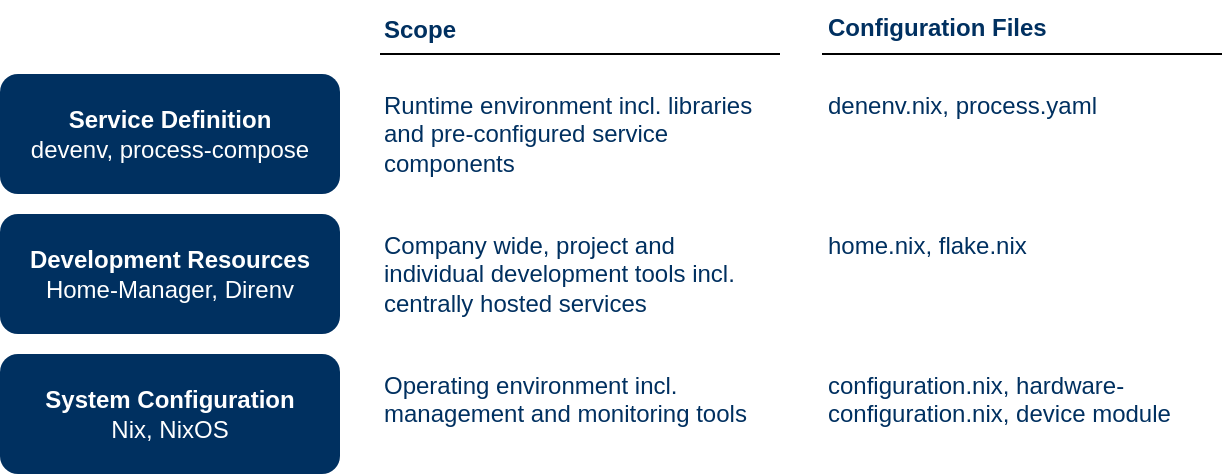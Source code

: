 <mxfile version="27.1.4" pages="2">
  <diagram name="technology" id="HCyVaX-hGJ82w2xpqGKD">
    <mxGraphModel dx="1426" dy="972" grid="1" gridSize="10" guides="1" tooltips="1" connect="1" arrows="1" fold="1" page="1" pageScale="1" pageWidth="827" pageHeight="1169" math="0" shadow="0">
      <root>
        <mxCell id="0" />
        <mxCell id="1" parent="0" />
        <mxCell id="trhJKr_4E9_vjIeC_0na-2" value="&lt;font style=&quot;color: light-dark(rgb(255, 255, 255), rgb(255, 255, 255));&quot;&gt;&lt;b&gt;System Configuration&lt;br&gt;&lt;/b&gt;Nix, NixOS&lt;/font&gt;" style="rounded=1;whiteSpace=wrap;html=1;fillColor=light-dark(#003060,#003060);strokeColor=none;" parent="1" vertex="1">
          <mxGeometry x="40" y="256" width="170" height="60" as="geometry" />
        </mxCell>
        <mxCell id="trhJKr_4E9_vjIeC_0na-3" value="&lt;font style=&quot;color: light-dark(rgb(255, 255, 255), rgb(255, 255, 255));&quot;&gt;&lt;b&gt;Development Resources&lt;br&gt;&lt;/b&gt;Home-Manager, Direnv&lt;/font&gt;" style="rounded=1;whiteSpace=wrap;html=1;fillColor=light-dark(#003060,#003060);strokeColor=none;" parent="1" vertex="1">
          <mxGeometry x="40" y="186" width="170" height="60" as="geometry" />
        </mxCell>
        <mxCell id="trhJKr_4E9_vjIeC_0na-4" value="&lt;font style=&quot;color: light-dark(rgb(255, 255, 255), rgb(255, 255, 255));&quot;&gt;&lt;b&gt;Service Definition&lt;/b&gt;&lt;/font&gt;&lt;div&gt;&lt;font style=&quot;color: light-dark(rgb(255, 255, 255), rgb(255, 255, 255));&quot;&gt;devenv, process-compose&lt;/font&gt;&lt;/div&gt;" style="rounded=1;whiteSpace=wrap;html=1;fillColor=light-dark(#003060,#003060);strokeColor=none;" parent="1" vertex="1">
          <mxGeometry x="40" y="116" width="170" height="60" as="geometry" />
        </mxCell>
        <mxCell id="trhJKr_4E9_vjIeC_0na-5" value="" style="endArrow=none;html=1;rounded=0;labelBackgroundColor=none;" parent="1" edge="1">
          <mxGeometry width="50" height="50" relative="1" as="geometry">
            <mxPoint x="230" y="106" as="sourcePoint" />
            <mxPoint x="430" y="106" as="targetPoint" />
          </mxGeometry>
        </mxCell>
        <mxCell id="trhJKr_4E9_vjIeC_0na-6" value="" style="endArrow=none;html=1;rounded=0;labelBackgroundColor=none;" parent="1" edge="1">
          <mxGeometry width="50" height="50" relative="1" as="geometry">
            <mxPoint x="451" y="106" as="sourcePoint" />
            <mxPoint x="651" y="106" as="targetPoint" />
          </mxGeometry>
        </mxCell>
        <mxCell id="trhJKr_4E9_vjIeC_0na-7" value="&lt;div style=&quot;text-align: center;&quot;&gt;&lt;span style=&quot;&quot;&gt;&lt;b&gt;Scope&lt;/b&gt;&lt;/span&gt;&lt;/div&gt;" style="text;whiteSpace=wrap;html=1;labelBackgroundColor=none;fontColor=light-dark(#003060,#003060);" parent="1" vertex="1">
          <mxGeometry x="230" y="80" width="170" height="30" as="geometry" />
        </mxCell>
        <mxCell id="trhJKr_4E9_vjIeC_0na-8" value="Operating environment incl. management and monitoring tools" style="text;whiteSpace=wrap;html=1;labelBackgroundColor=none;fontColor=light-dark(#003060,#003060);" parent="1" vertex="1">
          <mxGeometry x="230" y="257.5" width="200" height="57" as="geometry" />
        </mxCell>
        <mxCell id="trhJKr_4E9_vjIeC_0na-9" value="&lt;div style=&quot;text-align: center;&quot;&gt;&lt;span style=&quot;&quot;&gt;&lt;b&gt;Configuration Files&lt;/b&gt;&lt;/span&gt;&lt;/div&gt;" style="text;whiteSpace=wrap;html=1;labelBackgroundColor=none;fontColor=light-dark(#003060,#003060);" parent="1" vertex="1">
          <mxGeometry x="452" y="79" width="170" height="30" as="geometry" />
        </mxCell>
        <mxCell id="trhJKr_4E9_vjIeC_0na-10" value="Company wide, project and individual development tools incl. centrally hosted services&amp;nbsp;" style="text;whiteSpace=wrap;html=1;labelBackgroundColor=none;fontColor=light-dark(#003060,#003060);" parent="1" vertex="1">
          <mxGeometry x="230" y="187.5" width="200" height="57" as="geometry" />
        </mxCell>
        <mxCell id="trhJKr_4E9_vjIeC_0na-11" value="Runtime environment incl. libraries and pre-configured service components" style="text;whiteSpace=wrap;html=1;labelBackgroundColor=none;fontColor=light-dark(#003060,#003060);" parent="1" vertex="1">
          <mxGeometry x="230" y="117.5" width="200" height="57" as="geometry" />
        </mxCell>
        <mxCell id="trhJKr_4E9_vjIeC_0na-12" value="configuration.nix, hardware-configuration.nix, device module" style="text;whiteSpace=wrap;html=1;labelBackgroundColor=none;fontColor=light-dark(#003060,#003060);" parent="1" vertex="1">
          <mxGeometry x="452" y="257.5" width="200" height="57" as="geometry" />
        </mxCell>
        <mxCell id="trhJKr_4E9_vjIeC_0na-13" value="home.nix, flake.nix" style="text;whiteSpace=wrap;html=1;labelBackgroundColor=none;fontColor=light-dark(#003060,#003060);" parent="1" vertex="1">
          <mxGeometry x="452" y="187.5" width="200" height="57" as="geometry" />
        </mxCell>
        <mxCell id="trhJKr_4E9_vjIeC_0na-14" value="denenv.nix, process.yaml" style="text;whiteSpace=wrap;html=1;labelBackgroundColor=none;fontColor=light-dark(#003060,#003060);" parent="1" vertex="1">
          <mxGeometry x="452" y="117.5" width="200" height="57" as="geometry" />
        </mxCell>
      </root>
    </mxGraphModel>
  </diagram>
  <diagram id="Hz-IN_Wbsbl5puNY5XjU" name="sovereignty">
    <mxGraphModel dx="1426" dy="852" grid="1" gridSize="10" guides="1" tooltips="1" connect="1" arrows="1" fold="1" page="1" pageScale="1" pageWidth="827" pageHeight="1169" math="0" shadow="0">
      <root>
        <mxCell id="0" />
        <mxCell id="1" parent="0" />
        <mxCell id="kL0Syt9OAY-uQLCxVgfZ-1" value="Internet&lt;br&gt;Security" style="rounded=0;whiteSpace=wrap;html=1;" vertex="1" parent="1">
          <mxGeometry x="120" y="500" width="120" height="60" as="geometry" />
        </mxCell>
        <mxCell id="kL0Syt9OAY-uQLCxVgfZ-2" value="Micro-&lt;br&gt;Services" style="rounded=0;whiteSpace=wrap;html=1;" vertex="1" parent="1">
          <mxGeometry x="120" y="440" width="120" height="60" as="geometry" />
        </mxCell>
        <mxCell id="kL0Syt9OAY-uQLCxVgfZ-3" value="Monolothic&lt;br&gt;Applications" style="rounded=0;whiteSpace=wrap;html=1;" vertex="1" parent="1">
          <mxGeometry x="240" y="500" width="120" height="60" as="geometry" />
        </mxCell>
        <mxCell id="kL0Syt9OAY-uQLCxVgfZ-4" value="Data&lt;br&gt;Protection" style="rounded=0;whiteSpace=wrap;html=1;" vertex="1" parent="1">
          <mxGeometry x="240" y="440" width="120" height="60" as="geometry" />
        </mxCell>
        <mxCell id="kL0Syt9OAY-uQLCxVgfZ-5" value="" style="endArrow=classic;html=1;rounded=0;exitX=0;exitY=1;exitDx=0;exitDy=0;" edge="1" parent="1" source="kL0Syt9OAY-uQLCxVgfZ-1">
          <mxGeometry width="50" height="50" relative="1" as="geometry">
            <mxPoint x="390" y="770" as="sourcePoint" />
            <mxPoint x="400" y="560" as="targetPoint" />
          </mxGeometry>
        </mxCell>
        <mxCell id="kL0Syt9OAY-uQLCxVgfZ-6" value="" style="endArrow=classic;html=1;rounded=0;exitX=0;exitY=1;exitDx=0;exitDy=0;" edge="1" parent="1" source="kL0Syt9OAY-uQLCxVgfZ-1">
          <mxGeometry width="50" height="50" relative="1" as="geometry">
            <mxPoint x="600" y="470" as="sourcePoint" />
            <mxPoint x="120" y="400" as="targetPoint" />
          </mxGeometry>
        </mxCell>
        <mxCell id="kL0Syt9OAY-uQLCxVgfZ-7" value="Operational&lt;br&gt;Independence" style="text;html=1;align=center;verticalAlign=middle;whiteSpace=wrap;rounded=0;" vertex="1" parent="1">
          <mxGeometry x="40" y="420" width="60" height="30" as="geometry" />
        </mxCell>
        <mxCell id="kL0Syt9OAY-uQLCxVgfZ-8" value="Technology&lt;br&gt;Control" style="text;html=1;align=center;verticalAlign=middle;whiteSpace=wrap;rounded=0;" vertex="1" parent="1">
          <mxGeometry x="320" y="570" width="60" height="30" as="geometry" />
        </mxCell>
      </root>
    </mxGraphModel>
  </diagram>
</mxfile>
